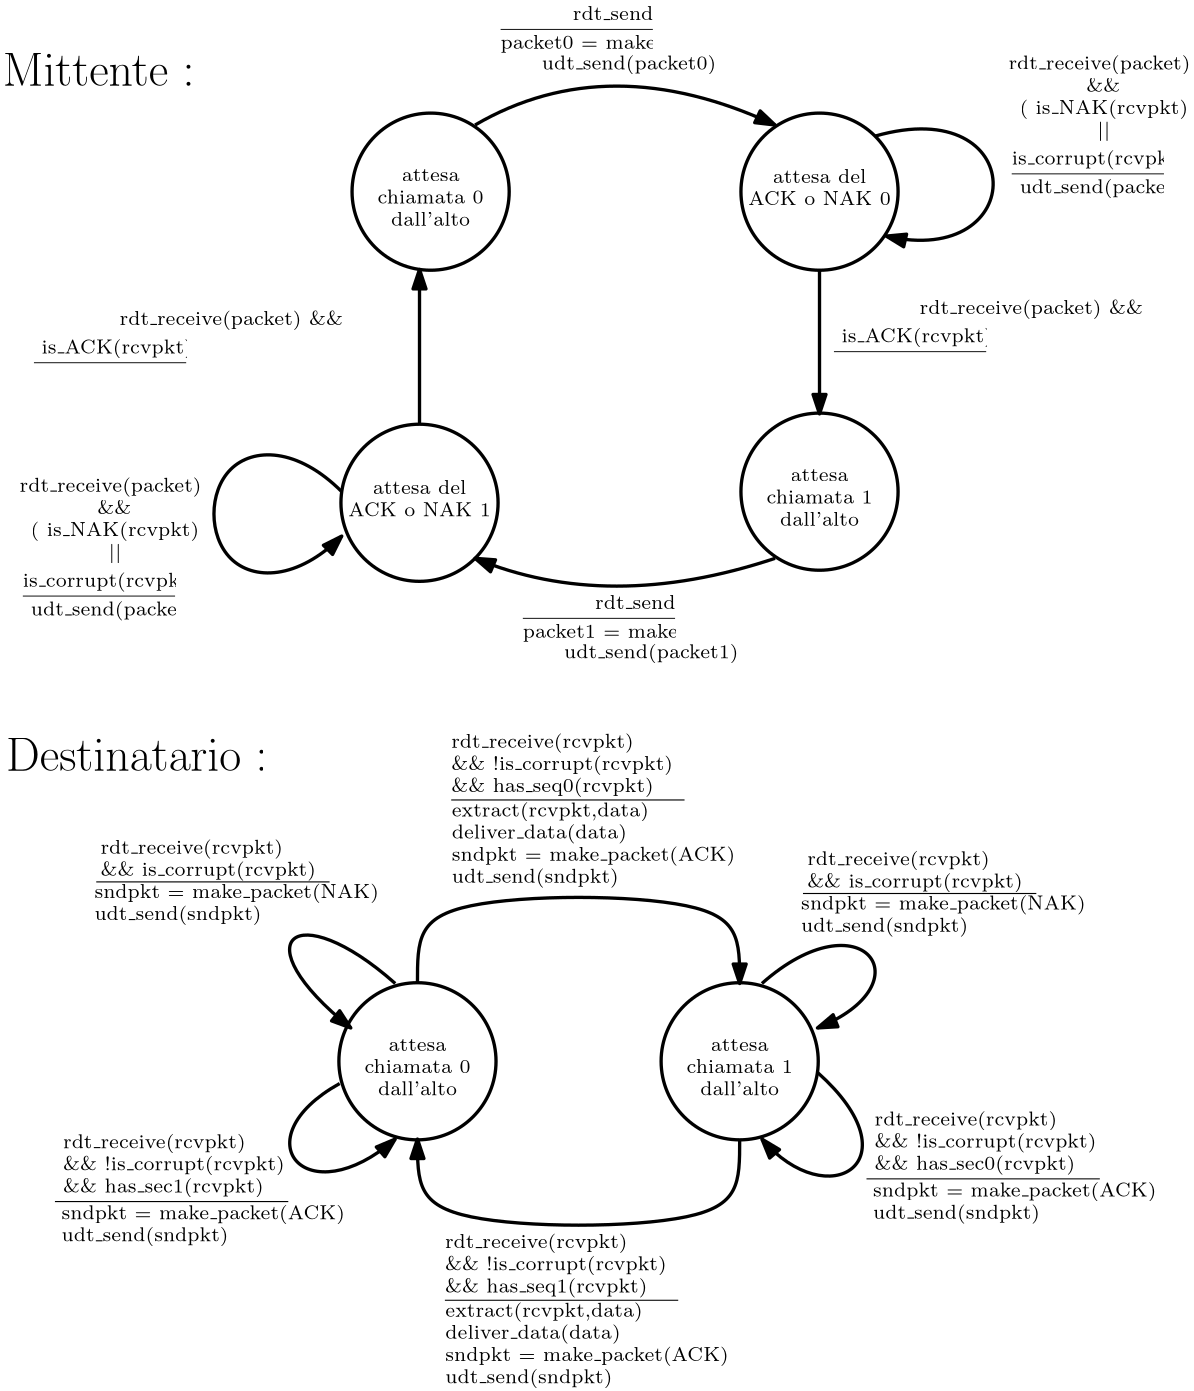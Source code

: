 <?xml version="1.0"?>
<!DOCTYPE ipe SYSTEM "ipe.dtd">
<ipe version="70218" creator="Ipe 7.2.28">
<info created="D:20240329143320" modified="D:20240329190613"/>
<preamble>\usepackage{amssymb}
\usepackage{amsmath}</preamble>
<ipestyle name="basic">
<symbol name="arrow/arc(spx)">
<path stroke="sym-stroke" fill="sym-stroke" pen="sym-pen">
0 0 m
-1 0.333 l
-1 -0.333 l
h
</path>
</symbol>
<symbol name="arrow/farc(spx)">
<path stroke="sym-stroke" fill="white" pen="sym-pen">
0 0 m
-1 0.333 l
-1 -0.333 l
h
</path>
</symbol>
<symbol name="arrow/ptarc(spx)">
<path stroke="sym-stroke" fill="sym-stroke" pen="sym-pen">
0 0 m
-1 0.333 l
-0.8 0 l
-1 -0.333 l
h
</path>
</symbol>
<symbol name="arrow/fptarc(spx)">
<path stroke="sym-stroke" fill="white" pen="sym-pen">
0 0 m
-1 0.333 l
-0.8 0 l
-1 -0.333 l
h
</path>
</symbol>
<symbol name="mark/circle(sx)" transformations="translations">
<path fill="sym-stroke">
0.6 0 0 0.6 0 0 e
0.4 0 0 0.4 0 0 e
</path>
</symbol>
<symbol name="mark/disk(sx)" transformations="translations">
<path fill="sym-stroke">
0.6 0 0 0.6 0 0 e
</path>
</symbol>
<symbol name="mark/fdisk(sfx)" transformations="translations">
<group>
<path fill="sym-fill">
0.5 0 0 0.5 0 0 e
</path>
<path fill="sym-stroke" fillrule="eofill">
0.6 0 0 0.6 0 0 e
0.4 0 0 0.4 0 0 e
</path>
</group>
</symbol>
<symbol name="mark/box(sx)" transformations="translations">
<path fill="sym-stroke" fillrule="eofill">
-0.6 -0.6 m
0.6 -0.6 l
0.6 0.6 l
-0.6 0.6 l
h
-0.4 -0.4 m
0.4 -0.4 l
0.4 0.4 l
-0.4 0.4 l
h
</path>
</symbol>
<symbol name="mark/square(sx)" transformations="translations">
<path fill="sym-stroke">
-0.6 -0.6 m
0.6 -0.6 l
0.6 0.6 l
-0.6 0.6 l
h
</path>
</symbol>
<symbol name="mark/fsquare(sfx)" transformations="translations">
<group>
<path fill="sym-fill">
-0.5 -0.5 m
0.5 -0.5 l
0.5 0.5 l
-0.5 0.5 l
h
</path>
<path fill="sym-stroke" fillrule="eofill">
-0.6 -0.6 m
0.6 -0.6 l
0.6 0.6 l
-0.6 0.6 l
h
-0.4 -0.4 m
0.4 -0.4 l
0.4 0.4 l
-0.4 0.4 l
h
</path>
</group>
</symbol>
<symbol name="mark/cross(sx)" transformations="translations">
<group>
<path fill="sym-stroke">
-0.43 -0.57 m
0.57 0.43 l
0.43 0.57 l
-0.57 -0.43 l
h
</path>
<path fill="sym-stroke">
-0.43 0.57 m
0.57 -0.43 l
0.43 -0.57 l
-0.57 0.43 l
h
</path>
</group>
</symbol>
<symbol name="arrow/fnormal(spx)">
<path stroke="sym-stroke" fill="white" pen="sym-pen">
0 0 m
-1 0.333 l
-1 -0.333 l
h
</path>
</symbol>
<symbol name="arrow/pointed(spx)">
<path stroke="sym-stroke" fill="sym-stroke" pen="sym-pen">
0 0 m
-1 0.333 l
-0.8 0 l
-1 -0.333 l
h
</path>
</symbol>
<symbol name="arrow/fpointed(spx)">
<path stroke="sym-stroke" fill="white" pen="sym-pen">
0 0 m
-1 0.333 l
-0.8 0 l
-1 -0.333 l
h
</path>
</symbol>
<symbol name="arrow/linear(spx)">
<path stroke="sym-stroke" pen="sym-pen">
-1 0.333 m
0 0 l
-1 -0.333 l
</path>
</symbol>
<symbol name="arrow/fdouble(spx)">
<path stroke="sym-stroke" fill="white" pen="sym-pen">
0 0 m
-1 0.333 l
-1 -0.333 l
h
-1 0 m
-2 0.333 l
-2 -0.333 l
h
</path>
</symbol>
<symbol name="arrow/double(spx)">
<path stroke="sym-stroke" fill="sym-stroke" pen="sym-pen">
0 0 m
-1 0.333 l
-1 -0.333 l
h
-1 0 m
-2 0.333 l
-2 -0.333 l
h
</path>
</symbol>
<symbol name="arrow/mid-normal(spx)">
<path stroke="sym-stroke" fill="sym-stroke" pen="sym-pen">
0.5 0 m
-0.5 0.333 l
-0.5 -0.333 l
h
</path>
</symbol>
<symbol name="arrow/mid-fnormal(spx)">
<path stroke="sym-stroke" fill="white" pen="sym-pen">
0.5 0 m
-0.5 0.333 l
-0.5 -0.333 l
h
</path>
</symbol>
<symbol name="arrow/mid-pointed(spx)">
<path stroke="sym-stroke" fill="sym-stroke" pen="sym-pen">
0.5 0 m
-0.5 0.333 l
-0.3 0 l
-0.5 -0.333 l
h
</path>
</symbol>
<symbol name="arrow/mid-fpointed(spx)">
<path stroke="sym-stroke" fill="white" pen="sym-pen">
0.5 0 m
-0.5 0.333 l
-0.3 0 l
-0.5 -0.333 l
h
</path>
</symbol>
<symbol name="arrow/mid-double(spx)">
<path stroke="sym-stroke" fill="sym-stroke" pen="sym-pen">
1 0 m
0 0.333 l
0 -0.333 l
h
0 0 m
-1 0.333 l
-1 -0.333 l
h
</path>
</symbol>
<symbol name="arrow/mid-fdouble(spx)">
<path stroke="sym-stroke" fill="white" pen="sym-pen">
1 0 m
0 0.333 l
0 -0.333 l
h
0 0 m
-1 0.333 l
-1 -0.333 l
h
</path>
</symbol>
<anglesize name="22.5 deg" value="22.5"/>
<anglesize name="30 deg" value="30"/>
<anglesize name="45 deg" value="45"/>
<anglesize name="60 deg" value="60"/>
<anglesize name="90 deg" value="90"/>
<arrowsize name="large" value="10"/>
<arrowsize name="small" value="5"/>
<arrowsize name="tiny" value="3"/>
<color name="blue" value="0 0 1"/>
<color name="brown" value="0.647 0.165 0.165"/>
<color name="darkblue" value="0 0 0.545"/>
<color name="darkcyan" value="0 0.545 0.545"/>
<color name="darkgray" value="0.663"/>
<color name="darkgreen" value="0 0.392 0"/>
<color name="darkmagenta" value="0.545 0 0.545"/>
<color name="darkorange" value="1 0.549 0"/>
<color name="darkred" value="0.545 0 0"/>
<color name="gold" value="1 0.843 0"/>
<color name="gray" value="0.745"/>
<color name="green" value="0 1 0"/>
<color name="lightblue" value="0.678 0.847 0.902"/>
<color name="lightcyan" value="0.878 1 1"/>
<color name="lightgray" value="0.827"/>
<color name="lightgreen" value="0.565 0.933 0.565"/>
<color name="lightyellow" value="1 1 0.878"/>
<color name="navy" value="0 0 0.502"/>
<color name="orange" value="1 0.647 0"/>
<color name="pink" value="1 0.753 0.796"/>
<color name="purple" value="0.627 0.125 0.941"/>
<color name="red" value="1 0 0"/>
<color name="seagreen" value="0.18 0.545 0.341"/>
<color name="turquoise" value="0.251 0.878 0.816"/>
<color name="violet" value="0.933 0.51 0.933"/>
<color name="yellow" value="1 1 0"/>
<dashstyle name="dash dot dotted" value="[4 2 1 2 1 2] 0"/>
<dashstyle name="dash dotted" value="[4 2 1 2] 0"/>
<dashstyle name="dashed" value="[4] 0"/>
<dashstyle name="dotted" value="[1 3] 0"/>
<gridsize name="10 pts (~3.5 mm)" value="10"/>
<gridsize name="14 pts (~5 mm)" value="14"/>
<gridsize name="16 pts (~6 mm)" value="16"/>
<gridsize name="20 pts (~7 mm)" value="20"/>
<gridsize name="28 pts (~10 mm)" value="28"/>
<gridsize name="32 pts (~12 mm)" value="32"/>
<gridsize name="4 pts" value="4"/>
<gridsize name="56 pts (~20 mm)" value="56"/>
<gridsize name="8 pts (~3 mm)" value="8"/>
<opacity name="10%" value="0.1"/>
<opacity name="30%" value="0.3"/>
<opacity name="50%" value="0.5"/>
<opacity name="75%" value="0.75"/>
<pen name="fat" value="1.2"/>
<pen name="heavier" value="0.8"/>
<pen name="ultrafat" value="2"/>
<symbolsize name="large" value="5"/>
<symbolsize name="small" value="2"/>
<symbolsize name="tiny" value="1.1"/>
<textsize name="Huge" value="\Huge"/>
<textsize name="LARGE" value="\LARGE"/>
<textsize name="Large" value="\Large"/>
<textsize name="footnote" value="\footnotesize"/>
<textsize name="huge" value="\huge"/>
<textsize name="large" value="\large"/>
<textsize name="script" value="\scriptsize"/>
<textsize name="small" value="\small"/>
<textsize name="tiny" value="\tiny"/>
<textstyle name="center" begin="\begin{center}" end="\end{center}"/>
<textstyle name="item" begin="\begin{itemize}\item{}" end="\end{itemize}"/>
<textstyle name="itemize" begin="\begin{itemize}" end="\end{itemize}"/>
<tiling name="falling" angle="-60" step="4" width="1"/>
<tiling name="rising" angle="30" step="4" width="1"/>
</ipestyle>
<page>
<layer name="alpha"/>
<view layers="alpha" active="alpha"/>
<text layer="alpha" matrix="1 0 0 1 40 -36" transformations="translations" pos="120 796" stroke="black" type="minipage" width="56" height="12.6" depth="7.63" valign="top" size="script">\begin{center}
attesa \\chiamata 0 dall&apos;alto
\end{center}</text>
<path matrix="1 0 0 1 40 -28" stroke="black" pen="fat">
28.2843 0 0 28.2843 148 780 e
</path>
<text matrix="1 0 0 1 92 24" transformations="translations" pos="120 796" stroke="black" type="minipage" width="56" height="11.653" depth="6.67" valign="top" size="script">\begin{center}
$\dfrac{\text{rdt\_send(data)}}{\text{packet0 = make\_packet(data)}}$
\end{center}</text>
<text matrix="1 0 0 1 -12 20" transformations="translations" pos="240 776" stroke="black" type="label" width="62.796" height="5.234" depth="1.74" valign="baseline" size="script"> udt\_send(packet0)</text>
<text matrix="1 0 0 1 40 12" transformations="translations" pos="32 784" stroke="black" type="label" width="76.049" height="11.761" depth="0" halign="center" valign="center" size="LARGE">Mittente : </text>
<path matrix="1 0 0 1 180 -28" stroke="black" pen="fat">
28.2843 0 0 28.2843 148 780 e
</path>
<text matrix="1 0 0 1 180 -36" transformations="translations" pos="120 796" stroke="black" type="minipage" width="56" height="8.893" depth="3.92" valign="top" size="script">\begin{center}
attesa del\\  ACK o NAK 0
\end{center}</text>
<path matrix="1 0 0 1 180 -28" stroke="black" pen="fat" arrow="normal/normal">
168 800 m
224 816
224 752
172 764 c
</path>
<path matrix="1 0 0 1 -20 -104" stroke="black" pen="fat" arrow="normal/normal">
332 724 m
272 704
224 724 c
</path>
<path matrix="1 0 0 1 -20 4" stroke="black" pen="fat" arrow="normal/normal">
224 772 m
272 800
332 772 c
</path>
<text matrix="1 0 0 1 276 -28" transformations="translations" pos="120 796" stroke="black" type="minipage" width="56" height="11.653" depth="6.67" valign="top" size="script">\begin{center}
$\dfrac{\text{is\_corrupt(rcvpkt))}}{\text{ udt\_send(packet0)}}$
\end{center}</text>
<text matrix="1 0 0 1 -44 120" transformations="translations" pos="440 676" stroke="0" type="label" width="65.548" height="5.234" depth="1.74" valign="baseline" size="script">rdt\_receive(packet)</text>
<text matrix="1 0 0 1 208 152" transformations="translations" pos="216 636" stroke="0" type="label" width="12.232" height="4.843" depth="0" valign="baseline" size="script">\&amp;\&amp;</text>
<text matrix="1 0 0 1 180 -144" transformations="translations" pos="120 796" stroke="black" type="minipage" width="56" height="12.6" depth="7.63" valign="top" size="script">\begin{center}
attesa \\chiamata 1 dall&apos;alto
\end{center}</text>
<path matrix="1 0 0 1 180 -136" stroke="black" pen="fat">
28.2843 0 0 28.2843 148 780 e
</path>
<text matrix="1 0 0 1 212 -92" transformations="translations" pos="120 796" stroke="black" type="minipage" width="56" height="10.779" depth="5.8" valign="top" size="script">\begin{center}
$\dfrac{\text{ is\_ACK(rcvpkt)}\&amp;\&amp;\text{!is\_corrupt(rcvpkt)}}{\Lambda}$
\end{center}</text>
<text matrix="1 0 0 1 -76 32" transformations="translations" pos="440 676" stroke="0" type="label" width="80.464" height="5.234" depth="1.74" valign="baseline" size="script">rdt\_receive(packet) \&amp;\&amp;</text>
<path stroke="black" pen="fat" arrow="normal/normal">
328 724 m
328 672 l
</path>
<text matrix="1 0 0 1 100 -188" transformations="translations" pos="120 796" stroke="black" type="minipage" width="56" height="11.653" depth="6.67" valign="top" size="script">\begin{center}
$\dfrac{\text{rdt\_send(data)}}{\text{packet1 = make\_packet(data)}}$
\end{center}</text>
<text matrix="1 0 0 1 -4 -192" transformations="translations" pos="240 776" stroke="black" type="label" width="62.796" height="5.234" depth="1.74" valign="baseline" size="script"> udt\_send(packet1)</text>
<path matrix="1 0 0 1 36 -140" stroke="black" pen="fat">
28.2843 0 0 28.2843 148 780 e
</path>
<text matrix="1 0 0 1 36 -148" transformations="translations" pos="120 796" stroke="black" type="minipage" width="56" height="8.893" depth="3.92" valign="top" size="script">\begin{center}
attesa del\\  ACK o NAK 1
\end{center}</text>
<path stroke="black" pen="fat" arrow="normal/normal">
184 668 m
184 724 l
</path>
<path matrix="1 0 0 1 -132 20" stroke="black" pen="fat" arrow="normal/normal">
288 624 m
272 640
240 640
240 592
272 592
288 608 c
</path>
<text matrix="1 0 0 1 -76 -96" transformations="translations" pos="120 796" stroke="black" type="minipage" width="56" height="10.779" depth="5.8" valign="top" size="script">\begin{center}
$\dfrac{\text{ is\_ACK(rcvpkt)}\&amp;\&amp;\text{!is\_corrupt(rcvpkt)}}{\Lambda}$
\end{center}</text>
<text matrix="1 0 0 1 -364 28" transformations="translations" pos="440 676" stroke="0" type="label" width="80.464" height="5.234" depth="1.74" valign="baseline" size="script">rdt\_receive(packet) \&amp;\&amp;</text>
<text matrix="1 0 0 1 -4 -4" transformations="translations" pos="404 784" stroke="black" type="label" width="60.693" height="5.234" depth="1.74" valign="baseline" size="script" style="math">(\text{ is\_NAK(rcvpkt)}</text>
<text matrix="1 0 0 1 24 -12" transformations="translations" pos="404 784" stroke="black" type="label" width="4.732" height="5.234" depth="1.74" valign="baseline" size="script" style="math">||</text>
<text matrix="1 0 0 1 -80 -180" transformations="translations" pos="120 796" stroke="black" type="minipage" width="56" height="11.653" depth="6.67" valign="top" size="script">\begin{center}
$\dfrac{\text{is\_corrupt(rcvpkt))}}{\text{ udt\_send(packet1)}}$
\end{center}</text>
<text matrix="1 0 0 1 -400 -32" transformations="translations" pos="440 676" stroke="0" type="label" width="65.548" height="5.234" depth="1.74" valign="baseline" size="script">rdt\_receive(packet)</text>
<text matrix="1 0 0 1 -148 0" transformations="translations" pos="216 636" stroke="0" type="label" width="12.232" height="4.843" depth="0" valign="baseline" size="script">\&amp;\&amp;</text>
<text matrix="1 0 0 1 -360 -156" transformations="translations" pos="404 784" stroke="black" type="label" width="60.693" height="5.234" depth="1.74" valign="baseline" size="script" style="math">(\text{ is\_NAK(rcvpkt)}</text>
<text matrix="1 0 0 1 -332 -164" transformations="translations" pos="404 784" stroke="black" type="label" width="4.732" height="5.234" depth="1.74" valign="baseline" size="script" style="math">||</text>
<text matrix="1 0 0 1 35.26 -349.062" transformations="translations" pos="120 796" stroke="black" type="minipage" width="56" height="12.6" depth="7.63" valign="top" size="script">\begin{center}
attesa \\chiamata 0 dall&apos;alto
\end{center}</text>
<path matrix="1 0 0 1 35.26 -341.062" stroke="black" pen="fat">
28.2843 0 0 28.2843 148 780 e
</path>
<text matrix="1 0 0 1 151.26 -349.062" transformations="translations" pos="120 796" stroke="black" type="minipage" width="56" height="12.6" depth="7.63" valign="top" size="script">\begin{center}
attesa \\chiamata 1 dall&apos;alto
\end{center}</text>
<path matrix="1 0 0 1 151.26 -341.062" stroke="black" pen="fat">
28.2843 0 0 28.2843 148 780 e
</path>
<path matrix="1 0 0 1 -8.74 -205.062" stroke="black" pen="fat" arrow="normal/normal">
192 672 m
192 688
192 704
308 704
308 688
308 672 c
</path>
<path matrix="1 0 0 1 -8.74 -205.062" stroke="black" pen="fat" arrow="normal/normal">
308 616 m
308 600
308 584
192 584
192 600
192 616 c
</path>
<text matrix="1 0 0 1 -4.5897 -194.987" transformations="translations" pos="200 752" stroke="black" type="minipage" width="104" height="13.944" depth="8.97" valign="top" size="script">rdt\_receive(rcvpkt) \\\&amp;\&amp; !is\_corrupt(rcvpkt) \\
\&amp;\&amp; has\_seq0(rcvpkt)</text>
<path matrix="1 0 0 1 -4.5897 -202.987" stroke="black">
200 736 m
284 736 l
</path>
<text matrix="1 0 0 1 -4.41677 -219.679" transformations="translations" pos="200 752" stroke="black" type="minipage" width="104" height="17.924" depth="12.96" valign="top" size="script">extract(rcvpkt,data)\\
deliver\_data(data)\\
sndpkt = make\_packet(ACK)\\
udt\_send(sndpkt)</text>
<text matrix="1 0 0 1 -6.86474 -375.094" transformations="translations" pos="200 752" stroke="black" type="minipage" width="104" height="13.944" depth="8.97" valign="top" size="script">rdt\_receive(rcvpkt) \\\&amp;\&amp; !is\_corrupt(rcvpkt) \\
\&amp;\&amp; has\_seq1(rcvpkt)</text>
<path matrix="1 0 0 1 -6.86474 -383.094" stroke="black">
200 736 m
284 736 l
</path>
<text matrix="1 0 0 1 -6.69181 -399.786" transformations="translations" pos="200 752" stroke="black" type="minipage" width="104" height="17.924" depth="12.96" valign="top" size="script">extract(rcvpkt,data)\\
deliver\_data(data)\\
sndpkt = make\_packet(ACK)\\
udt\_send(sndpkt)</text>
<text matrix="1 0 0 1 123.541 -237.277" transformations="translations" pos="200 752" stroke="black" type="minipage" width="104" height="9.964" depth="4.98" valign="top" size="script">rdt\_receive(rcvpkt) \\\&amp;\&amp; is\_corrupt(rcvpkt)</text>
<text matrix="1 0 0 1 121.379 -253.213" transformations="translations" pos="200 752" stroke="black" type="minipage" width="104" height="9.964" depth="4.98" valign="top" size="script">sndpkt = make\_packet(NAK)\\
udt\_send(sndpkt)</text>
<path matrix="1 0 0 1 122.047 -236.653" stroke="black">
200 736 m
284 736 l
</path>
<path matrix="1 0 0 1 -8.74 -205.062" stroke="black" pen="fat" arrow="normal/normal">
316 672 m
352 704
376 672
336 656 c
</path>
<path matrix="1 0 0 1 -8.74 -205.062" stroke="black" pen="fat" arrow="normal/normal">
336 640 m
372 608
340 588
316 616 c
</path>
<path matrix="1 0 0 1 -8.74 -205.062" stroke="black" pen="fat" arrow="normal/normal">
184 672 m
148 704
128 688
168 656 c
</path>
<path matrix="1 0 0 1 -8.74 -205.062" stroke="black" pen="fat" arrow="normal/normal">
164 636 m
128 616
152 588
184 616 c
</path>
<text matrix="1 0 0 1 -130.884 -233.107" transformations="translations" pos="200 752" stroke="black" type="minipage" width="104" height="9.964" depth="4.98" valign="top" size="script">rdt\_receive(rcvpkt) \\\&amp;\&amp; is\_corrupt(rcvpkt)</text>
<text matrix="1 0 0 1 -133.046 -249.042" transformations="translations" pos="200 752" stroke="black" type="minipage" width="104" height="9.964" depth="4.98" valign="top" size="script">sndpkt = make\_packet(NAK)\\
udt\_send(sndpkt)</text>
<path matrix="1 0 0 1 -132.378 -232.482" stroke="black">
200 736 m
284 736 l
</path>
<text matrix="1 0 0 1 147.808 -330.933" transformations="translations" pos="200 752" stroke="black" type="minipage" width="104" height="13.944" depth="8.97" valign="top" size="script">rdt\_receive(rcvpkt) \\\&amp;\&amp; !is\_corrupt(rcvpkt)\\ \&amp;\&amp; has\_sec0(rcvpkt)</text>
<text matrix="1 0 0 1 147.249 -356.507" transformations="translations" pos="200 752" stroke="black" type="minipage" width="104" height="9.964" depth="4.98" valign="top" size="script">sndpkt = make\_packet(ACK)\\
udt\_send(sndpkt)</text>
<path matrix="1 0 0 1 144.913 -339.391" stroke="black">
200 736 m
284 736 l
</path>
<text matrix="1 0 0 1 -144.349 -339.105" transformations="translations" pos="200 752" stroke="black" type="minipage" width="104" height="13.944" depth="8.97" valign="top" size="script">rdt\_receive(rcvpkt) \\\&amp;\&amp; !is\_corrupt(rcvpkt)\\ \&amp;\&amp; has\_sec1(rcvpkt)</text>
<text matrix="1 0 0 1 -144.908 -364.679" transformations="translations" pos="200 752" stroke="black" type="minipage" width="104" height="9.964" depth="4.98" valign="top" size="script">sndpkt = make\_packet(ACK)\\
udt\_send(sndpkt)</text>
<path matrix="1 0 0 1 -147.244 -347.563" stroke="black">
200 736 m
284 736 l
</path>
<text matrix="1 0 0 1 53.7427 -234.569" transformations="translations" pos="32 784" stroke="black" type="label" width="101.203" height="11.761" depth="0" halign="center" valign="center" size="LARGE">Destinatario : </text>
</page>
</ipe>
